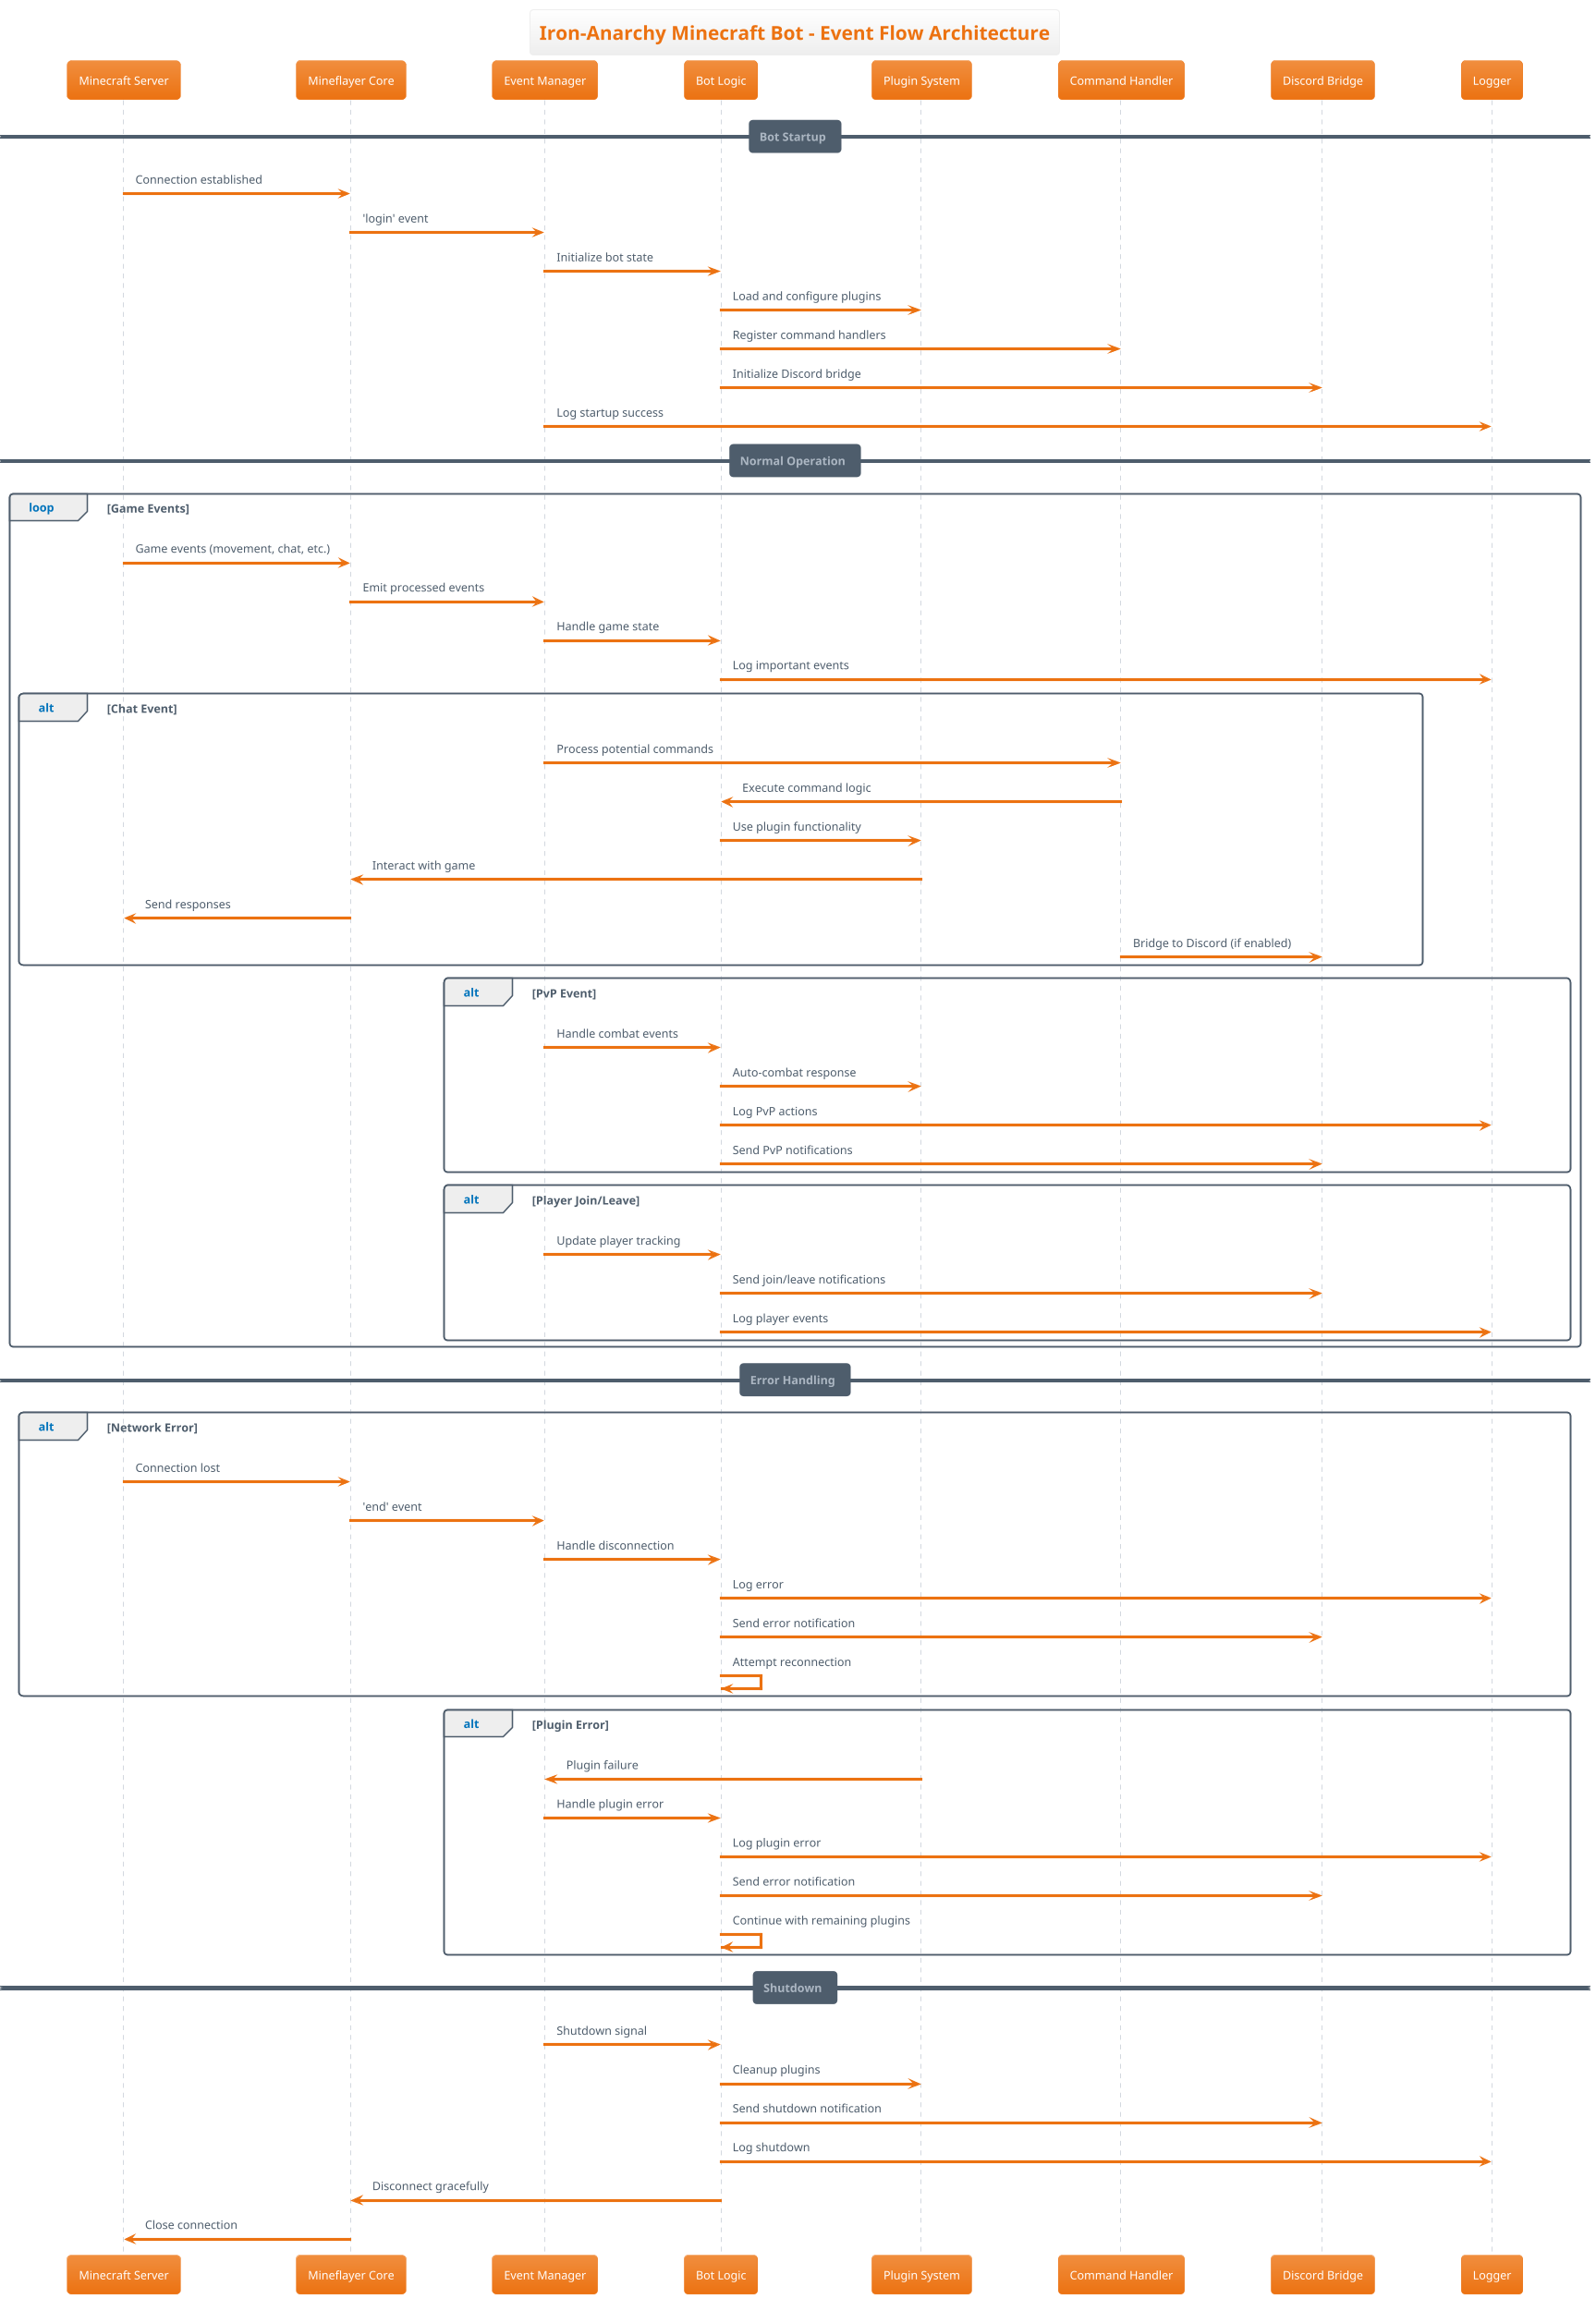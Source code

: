 @startuml event-flow
!theme aws-orange

title Iron-Anarchy Minecraft Bot - Event Flow Architecture

participant "Minecraft Server" as Server
participant "Mineflayer Core" as Core
participant "Event Manager" as Events
participant "Bot Logic" as Bot
participant "Plugin System" as Plugins
participant "Command Handler" as Commands
participant "Discord Bridge" as Discord
participant "Logger" as Logger

== Bot Startup ==
Server -> Core: Connection established
Core -> Events: 'login' event
Events -> Bot: Initialize bot state
Bot -> Plugins: Load and configure plugins
Bot -> Commands: Register command handlers
Bot -> Discord: Initialize Discord bridge
Events -> Logger: Log startup success

== Normal Operation ==
loop Game Events
  Server -> Core: Game events (movement, chat, etc.)
  Core -> Events: Emit processed events
  Events -> Bot: Handle game state
  Bot -> Logger: Log important events
  
  alt Chat Event
    Events -> Commands: Process potential commands
    Commands -> Bot: Execute command logic
    Bot -> Plugins: Use plugin functionality
    Plugins -> Core: Interact with game
    Core -> Server: Send responses
    Commands -> Discord: Bridge to Discord (if enabled)
  end
  
  alt PvP Event
    Events -> Bot: Handle combat events
    Bot -> Plugins: Auto-combat response
    Bot -> Logger: Log PvP actions
    Bot -> Discord: Send PvP notifications
  end
  
  alt Player Join/Leave
    Events -> Bot: Update player tracking
    Bot -> Discord: Send join/leave notifications
    Bot -> Logger: Log player events
  end
end

== Error Handling ==
alt Network Error
  Server -> Core: Connection lost
  Core -> Events: 'end' event
  Events -> Bot: Handle disconnection
  Bot -> Logger: Log error
  Bot -> Discord: Send error notification
  Bot -> Bot: Attempt reconnection
end

alt Plugin Error
  Plugins -> Events: Plugin failure
  Events -> Bot: Handle plugin error
  Bot -> Logger: Log plugin error
  Bot -> Discord: Send error notification
  Bot -> Bot: Continue with remaining plugins
end

== Shutdown ==
Events -> Bot: Shutdown signal
Bot -> Plugins: Cleanup plugins
Bot -> Discord: Send shutdown notification
Bot -> Logger: Log shutdown
Bot -> Core: Disconnect gracefully
Core -> Server: Close connection

@enduml
